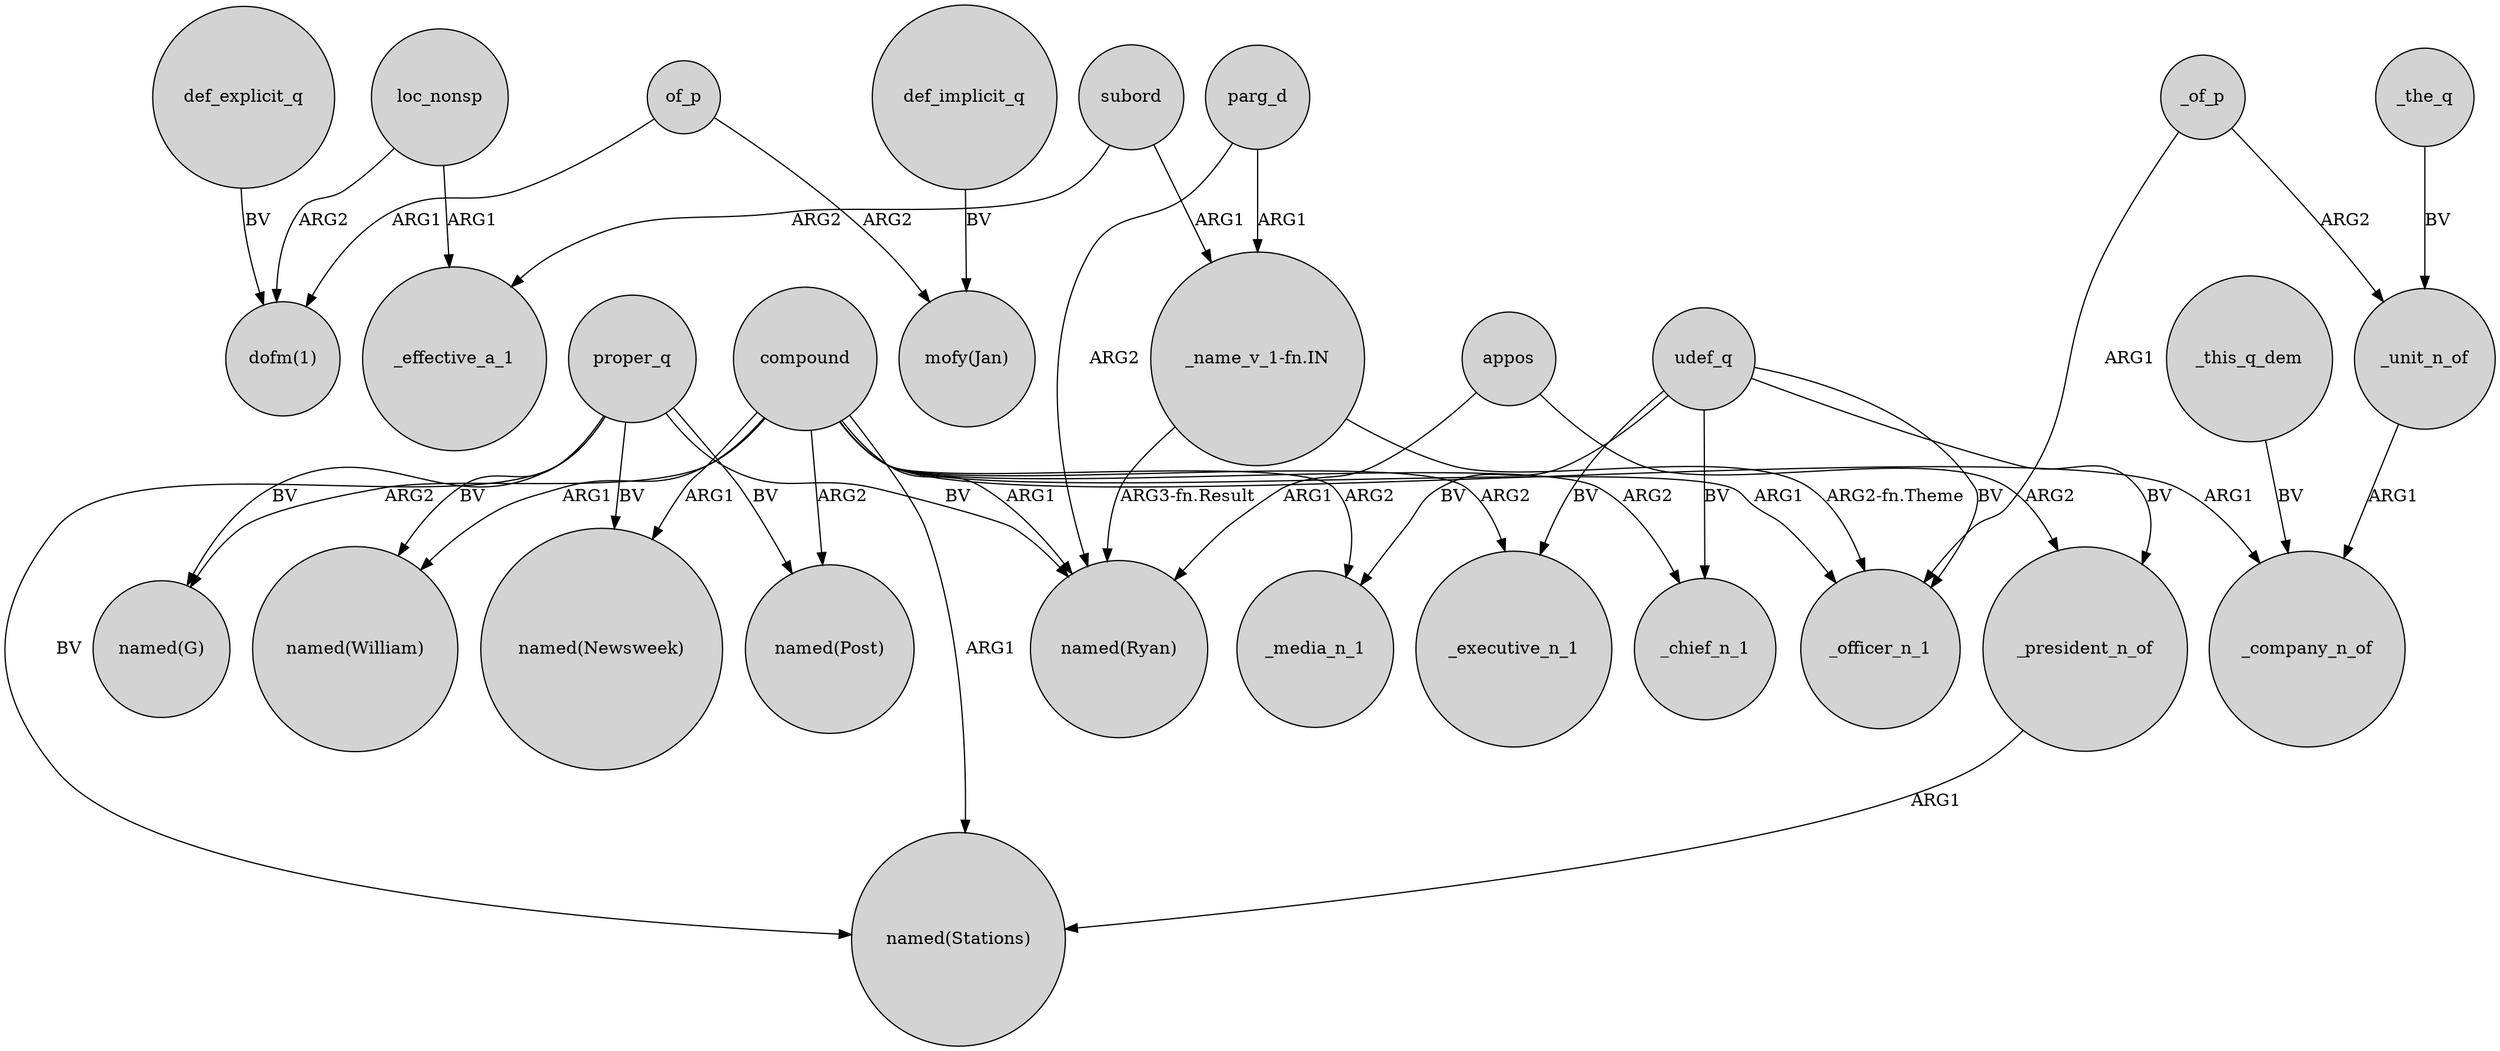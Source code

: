 digraph {
	node [shape=circle style=filled]
	subord -> _effective_a_1 [label=ARG2]
	compound -> "named(Post)" [label=ARG2]
	udef_q -> _executive_n_1 [label=BV]
	appos -> "named(Ryan)" [label=ARG1]
	proper_q -> "named(Stations)" [label=BV]
	loc_nonsp -> "dofm(1)" [label=ARG2]
	proper_q -> "named(Ryan)" [label=BV]
	compound -> "named(William)" [label=ARG1]
	compound -> "named(Ryan)" [label=ARG1]
	_this_q_dem -> _company_n_of [label=BV]
	_of_p -> _unit_n_of [label=ARG2]
	proper_q -> "named(Newsweek)" [label=BV]
	proper_q -> "named(Post)" [label=BV]
	compound -> "named(Newsweek)" [label=ARG1]
	udef_q -> _media_n_1 [label=BV]
	"_name_v_1-fn.IN" -> _officer_n_1 [label="ARG2-fn.Theme"]
	compound -> "named(Stations)" [label=ARG1]
	compound -> _chief_n_1 [label=ARG2]
	compound -> _officer_n_1 [label=ARG1]
	_president_n_of -> "named(Stations)" [label=ARG1]
	compound -> "named(G)" [label=ARG2]
	appos -> _president_n_of [label=ARG2]
	compound -> _company_n_of [label=ARG1]
	proper_q -> "named(G)" [label=BV]
	_unit_n_of -> _company_n_of [label=ARG1]
	compound -> _media_n_1 [label=ARG2]
	def_implicit_q -> "mofy(Jan)" [label=BV]
	udef_q -> _chief_n_1 [label=BV]
	udef_q -> _president_n_of [label=BV]
	"_name_v_1-fn.IN" -> "named(Ryan)" [label="ARG3-fn.Result"]
	udef_q -> _officer_n_1 [label=BV]
	def_explicit_q -> "dofm(1)" [label=BV]
	parg_d -> "named(Ryan)" [label=ARG2]
	_of_p -> _officer_n_1 [label=ARG1]
	subord -> "_name_v_1-fn.IN" [label=ARG1]
	compound -> _executive_n_1 [label=ARG2]
	_the_q -> _unit_n_of [label=BV]
	of_p -> "mofy(Jan)" [label=ARG2]
	parg_d -> "_name_v_1-fn.IN" [label=ARG1]
	proper_q -> "named(William)" [label=BV]
	loc_nonsp -> _effective_a_1 [label=ARG1]
	of_p -> "dofm(1)" [label=ARG1]
}
